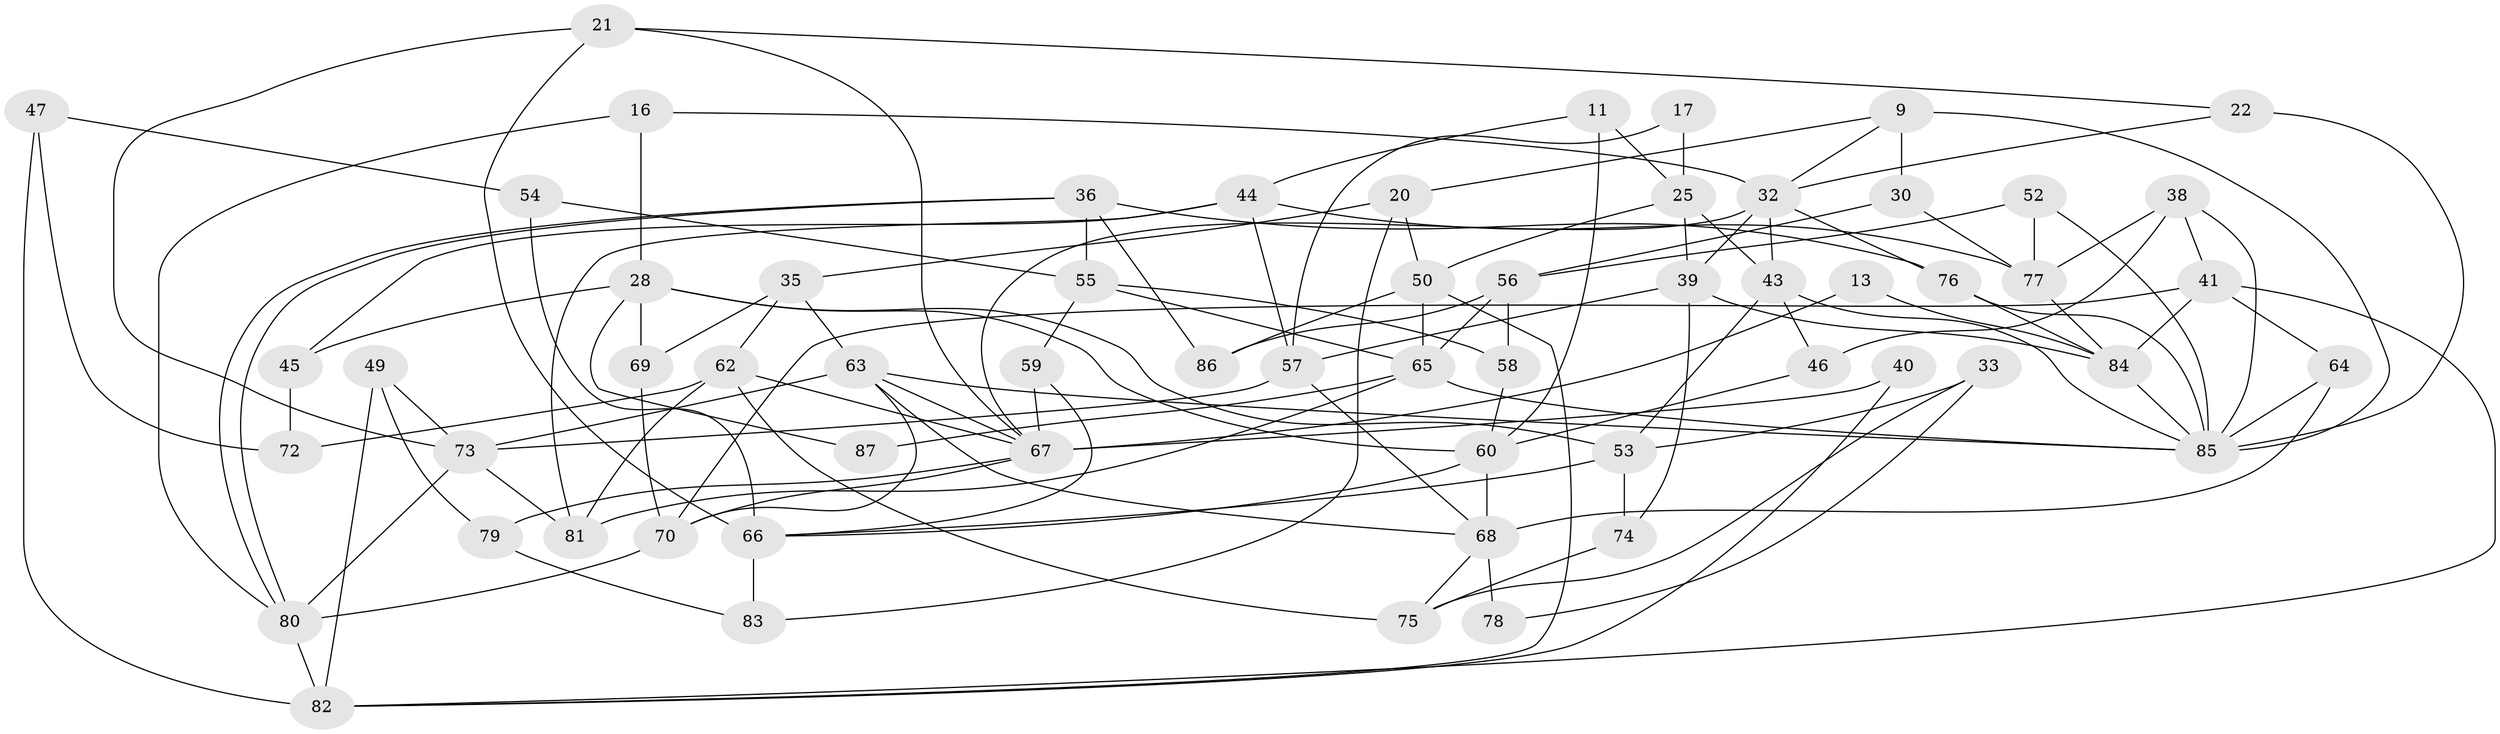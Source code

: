 // original degree distribution, {3: 0.3333333333333333, 6: 0.04597701149425287, 4: 0.25287356321839083, 5: 0.19540229885057472, 2: 0.10344827586206896, 8: 0.022988505747126436, 7: 0.034482758620689655, 9: 0.011494252873563218}
// Generated by graph-tools (version 1.1) at 2025/54/03/04/25 21:54:05]
// undirected, 60 vertices, 129 edges
graph export_dot {
graph [start="1"]
  node [color=gray90,style=filled];
  9;
  11 [super="+7"];
  13;
  16 [super="+6"];
  17;
  20;
  21;
  22;
  25;
  28;
  30;
  32 [super="+31"];
  33;
  35;
  36;
  38;
  39 [super="+27"];
  40;
  41 [super="+8"];
  43 [super="+3"];
  44;
  45;
  46;
  47;
  49;
  50 [super="+42"];
  52;
  53;
  54;
  55;
  56;
  57 [super="+2"];
  58;
  59;
  60;
  62;
  63 [super="+48"];
  64;
  65 [super="+19"];
  66 [super="+10"];
  67 [super="+29+61"];
  68 [super="+37"];
  69;
  70 [super="+51"];
  72;
  73 [super="+12+71"];
  74;
  75;
  76;
  77;
  78;
  79;
  80;
  81;
  82 [super="+34"];
  83;
  84 [super="+14+26"];
  85 [super="+15"];
  86;
  87;
  9 -- 20;
  9 -- 30;
  9 -- 85 [weight=2];
  9 -- 32;
  11 -- 44;
  11 -- 25;
  11 -- 60;
  13 -- 84;
  13 -- 67;
  16 -- 28;
  16 -- 80;
  16 -- 32;
  17 -- 57;
  17 -- 25;
  20 -- 35;
  20 -- 83;
  20 -- 50;
  21 -- 22;
  21 -- 66;
  21 -- 73;
  21 -- 67;
  22 -- 32;
  22 -- 85 [weight=2];
  25 -- 50;
  25 -- 43;
  25 -- 39;
  28 -- 45;
  28 -- 60;
  28 -- 53;
  28 -- 69;
  28 -- 87;
  30 -- 77;
  30 -- 56;
  32 -- 67 [weight=2];
  32 -- 39 [weight=2];
  32 -- 43;
  32 -- 76;
  33 -- 75;
  33 -- 53;
  33 -- 78;
  35 -- 69;
  35 -- 62;
  35 -- 63;
  36 -- 80;
  36 -- 80;
  36 -- 76;
  36 -- 55;
  36 -- 86;
  38 -- 77;
  38 -- 46;
  38 -- 85;
  38 -- 41;
  39 -- 57;
  39 -- 74;
  39 -- 84 [weight=2];
  40 -- 67;
  40 -- 82;
  41 -- 64;
  41 -- 82;
  41 -- 84;
  41 -- 70;
  43 -- 46;
  43 -- 53;
  43 -- 85;
  44 -- 77;
  44 -- 81;
  44 -- 45;
  44 -- 57;
  45 -- 72;
  46 -- 60;
  47 -- 54;
  47 -- 72;
  47 -- 82 [weight=2];
  49 -- 82;
  49 -- 79;
  49 -- 73;
  50 -- 82;
  50 -- 86;
  50 -- 65 [weight=2];
  52 -- 56;
  52 -- 77;
  52 -- 85;
  53 -- 74;
  53 -- 66;
  54 -- 66;
  54 -- 55;
  55 -- 58;
  55 -- 59;
  55 -- 65;
  56 -- 65;
  56 -- 58;
  56 -- 86;
  57 -- 73;
  57 -- 68;
  58 -- 60;
  59 -- 66;
  59 -- 67;
  60 -- 66;
  60 -- 68 [weight=2];
  62 -- 81;
  62 -- 72;
  62 -- 75;
  62 -- 67;
  63 -- 68;
  63 -- 70 [weight=2];
  63 -- 85 [weight=2];
  63 -- 67 [weight=3];
  63 -- 73 [weight=2];
  64 -- 85;
  64 -- 68;
  65 -- 85 [weight=2];
  65 -- 81;
  65 -- 87;
  66 -- 83;
  67 -- 79;
  67 -- 70;
  68 -- 75;
  68 -- 78;
  69 -- 70;
  70 -- 80 [weight=2];
  73 -- 80 [weight=2];
  73 -- 81;
  74 -- 75;
  76 -- 85;
  76 -- 84 [weight=2];
  77 -- 84;
  79 -- 83;
  80 -- 82 [weight=2];
  84 -- 85;
}
